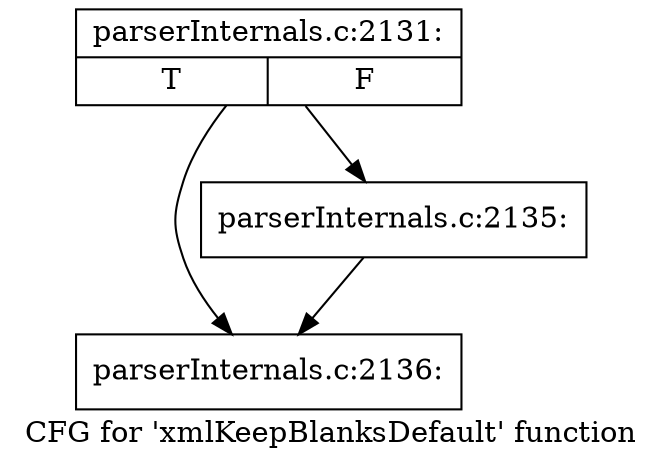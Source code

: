 digraph "CFG for 'xmlKeepBlanksDefault' function" {
	label="CFG for 'xmlKeepBlanksDefault' function";

	Node0x3cc04c0 [shape=record,label="{parserInternals.c:2131:|{<s0>T|<s1>F}}"];
	Node0x3cc04c0 -> Node0x3cc1a70;
	Node0x3cc04c0 -> Node0x3cc1130;
	Node0x3cc1130 [shape=record,label="{parserInternals.c:2135:}"];
	Node0x3cc1130 -> Node0x3cc1a70;
	Node0x3cc1a70 [shape=record,label="{parserInternals.c:2136:}"];
}
